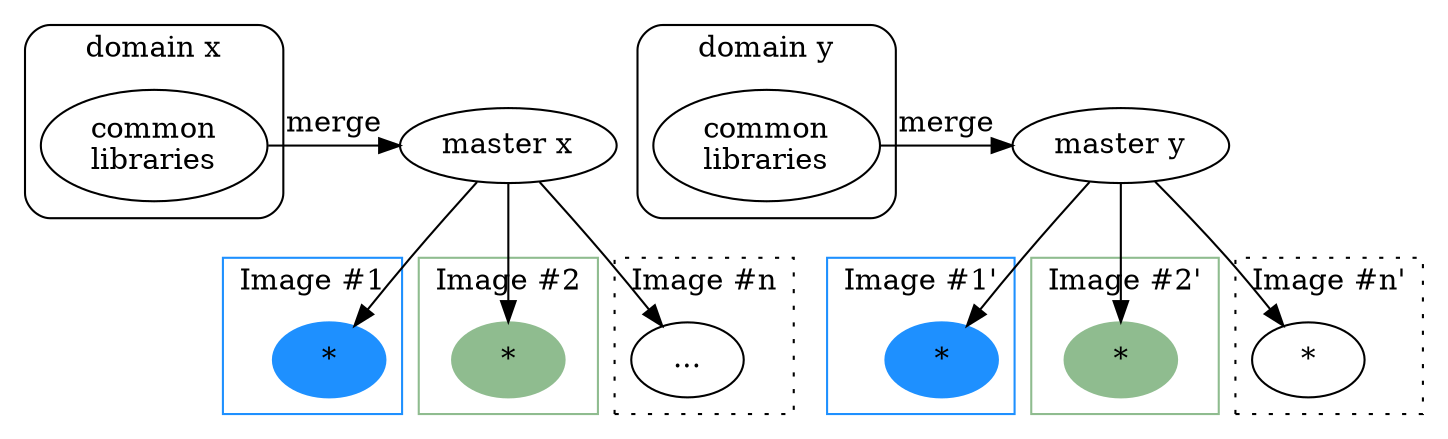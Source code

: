 digraph G {

  { "common" [label="common\nlibraries"]} -> "master x"  [constraint=false,label="merge"];
"master x" -> { a1 [label="*"] }
"master x" -> { a2 [label="*"] }
"master x" -> { a3 [label="..."] }
subgraph cluster_1 {
		node [style=filled];
		a1;
a1 [style=filled, color=dodgerblue1];
		label = "Image #1";
		color=dodgerblue1
	}
subgraph cluster_2 {
		node [style=filled];
		a2;
a2 [style=filled, color=darkseagreen];
		label = "Image #2";
		color=darkseagreen
	}
subgraph cluster_2a {
		graph[style=dotted];
		a3;
		label = "Image #n";

	}

  {"common1" [label="common\nlibraries"]} -> { "master y" [label="master y"]} [label="merge",constraint=false];
subgraph cluster_xx {
		graph[style=rounded];
		common;
		label = "domain x";

	}
subgraph cluster_x {
		graph[style=rounded];
		common1;
		label = "domain y";

	}
"master y" -> { b1 [label="*"] }
"master y" -> { b2 [label="*"] }
"master y" -> { b3 [label="*"] }
subgraph cluster_3 {
		node [style=filled];
		b1;
b1 [style=filled, color=dodgerblue1];
		label = "Image #1'";
		color=dodgerblue1
	}
subgraph cluster_4 {
		node [style=filled];
		b2;
b2 [style=filled, color=darkseagreen];
		label = "Image #2'";
		color=darkseagreen
	}
subgraph cluster_4a {
		graph[style=dotted];
		b3;
		label = "Image #n'";

	}
}

